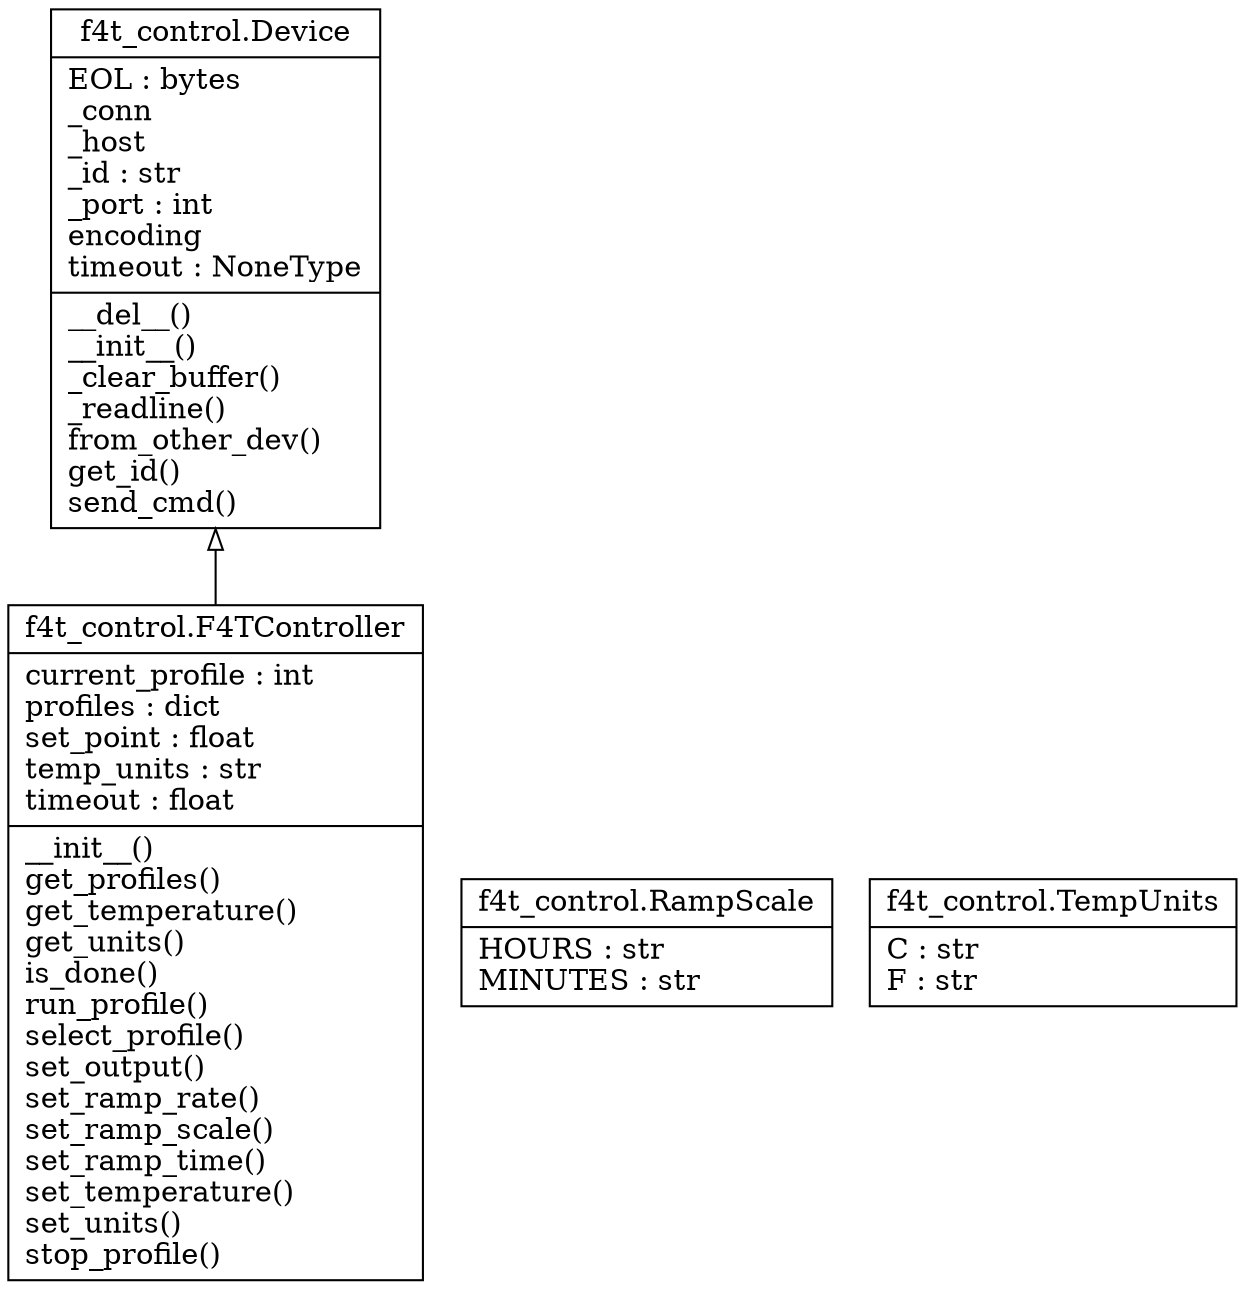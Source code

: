 digraph "classes_te_107" {
charset="utf-8"
rankdir=BT
"0" [label="{f4t_control.Device|EOL : bytes\l_conn\l_host\l_id : str\l_port : int\lencoding\ltimeout : NoneType\l|__del__()\l__init__()\l_clear_buffer()\l_readline()\lfrom_other_dev()\lget_id()\lsend_cmd()\l}", shape="record"];
"1" [label="{f4t_control.F4TController|current_profile : int\lprofiles : dict\lset_point : float\ltemp_units : str\ltimeout : float\l|__init__()\lget_profiles()\lget_temperature()\lget_units()\lis_done()\lrun_profile()\lselect_profile()\lset_output()\lset_ramp_rate()\lset_ramp_scale()\lset_ramp_time()\lset_temperature()\lset_units()\lstop_profile()\l}", shape="record"];
"2" [label="{f4t_control.RampScale|HOURS : str\lMINUTES : str\l}", shape="record"];
"3" [label="{f4t_control.TempUnits|C : str\lF : str\l}", shape="record"];
"1" -> "0" [arrowhead="empty", arrowtail="none"];
}

